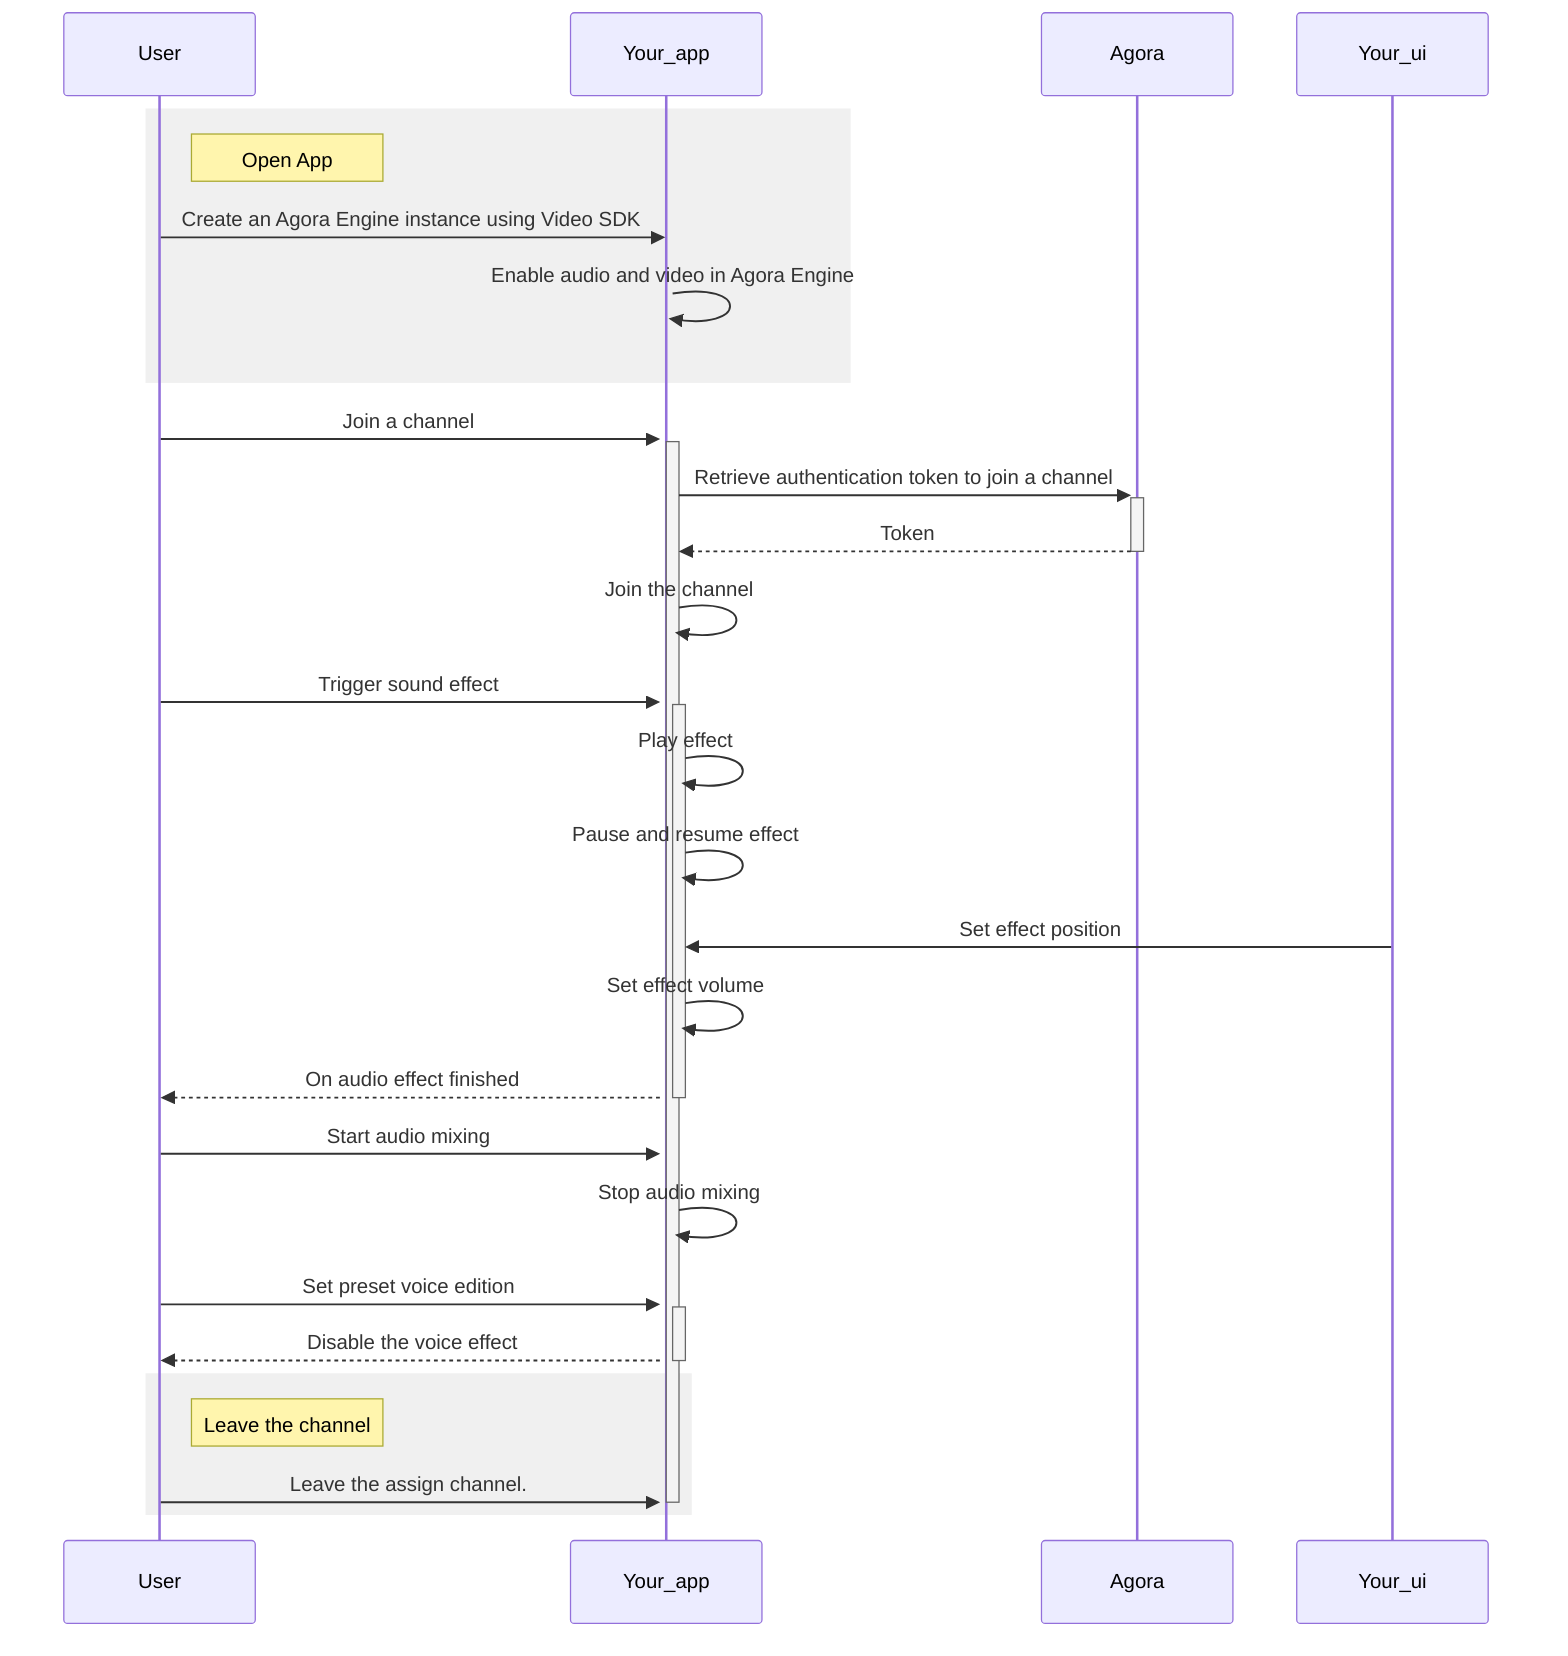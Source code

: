 sequenceDiagram
    participant User
    participant Your_app
    participant Agora

    rect rgb(240, 240, 240)
    note right of User: Open App
    User ->> Your_app: Create an Agora Engine instance using Video SDK
    activate Your_app
    Your_app ->> Your_app: Enable audio and video in Agora Engine
    end

    User ->>+ Your_app: Join a channel
    Your_app ->>+ Agora: Retrieve authentication token to join a channel
    Agora -->>- Your_app: Token
    Your_app ->> Your_app: Join the channel

    User ->>+ Your_app: Trigger sound effect
    Your_app ->> Your_app: Play effect
    Your_app ->> Your_app: Pause and resume effect
    Your_ui ->> Your_app: Set effect position
    Your_app ->> Your_app: Set effect volume
    Your_app -->>- User: On audio effect finished

    User ->> Your_app: Start audio mixing
    Your_app ->> Your_app: Stop audio mixing

    User ->>+ Your_app: Set preset voice edition 
    Your_app -->>- User: Disable the voice effect

    rect rgb(240, 240, 240)
    note right of User: Leave the channel
    User ->> Your_app: Leave the assign channel.
    deactivate Your_app
    end